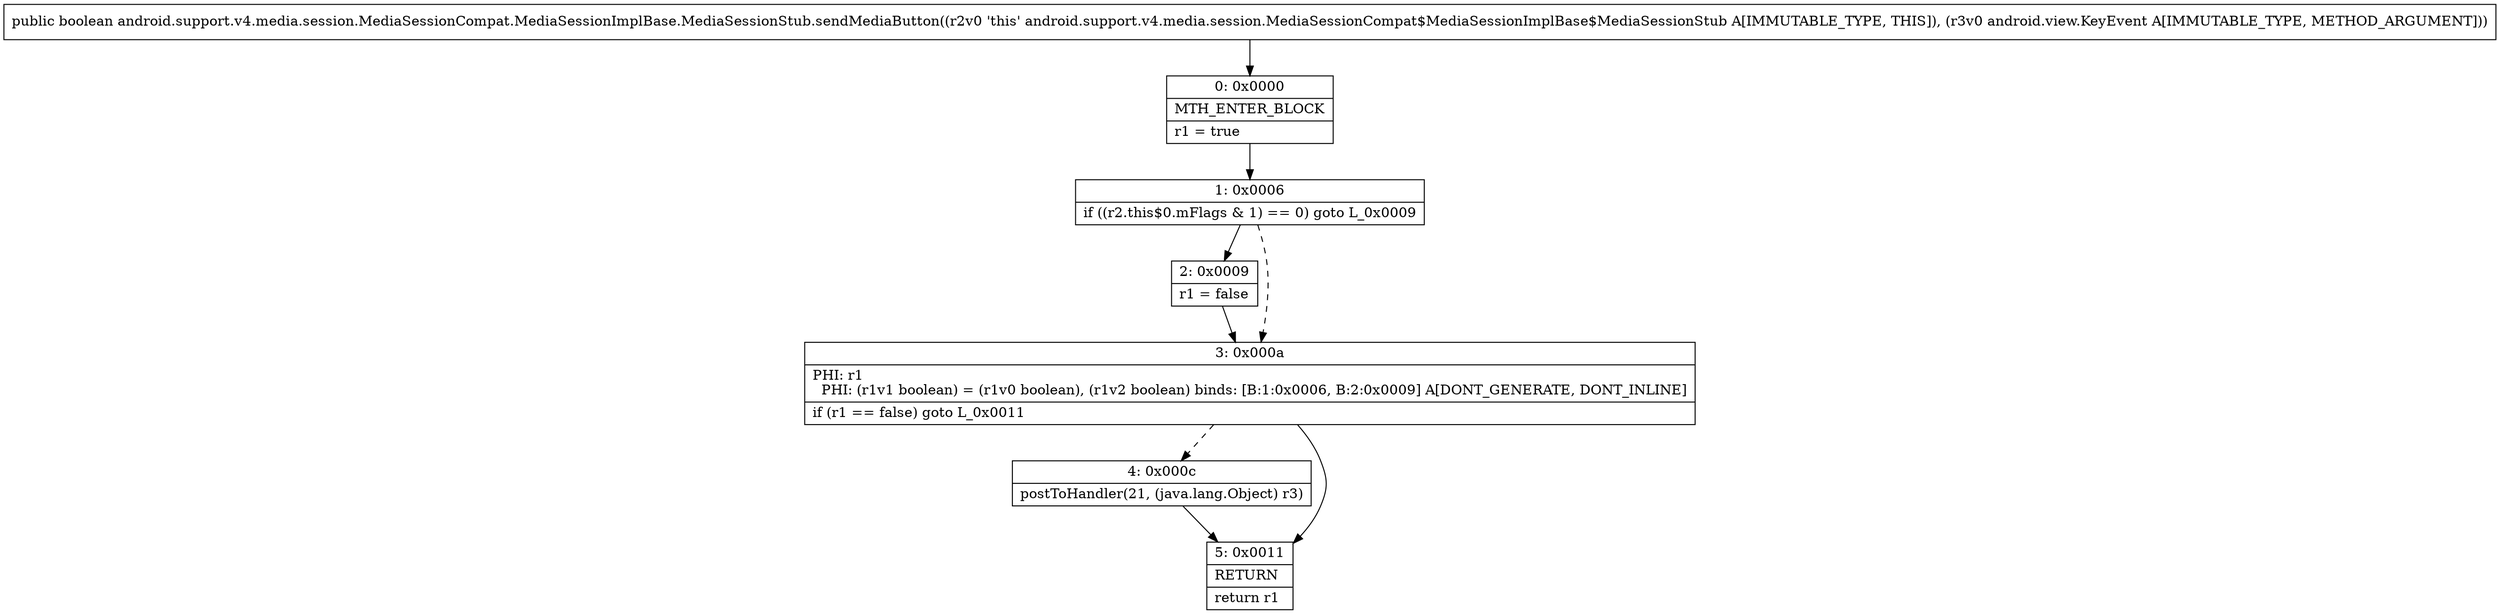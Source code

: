 digraph "CFG forandroid.support.v4.media.session.MediaSessionCompat.MediaSessionImplBase.MediaSessionStub.sendMediaButton(Landroid\/view\/KeyEvent;)Z" {
Node_0 [shape=record,label="{0\:\ 0x0000|MTH_ENTER_BLOCK\l|r1 = true\l}"];
Node_1 [shape=record,label="{1\:\ 0x0006|if ((r2.this$0.mFlags & 1) == 0) goto L_0x0009\l}"];
Node_2 [shape=record,label="{2\:\ 0x0009|r1 = false\l}"];
Node_3 [shape=record,label="{3\:\ 0x000a|PHI: r1 \l  PHI: (r1v1 boolean) = (r1v0 boolean), (r1v2 boolean) binds: [B:1:0x0006, B:2:0x0009] A[DONT_GENERATE, DONT_INLINE]\l|if (r1 == false) goto L_0x0011\l}"];
Node_4 [shape=record,label="{4\:\ 0x000c|postToHandler(21, (java.lang.Object) r3)\l}"];
Node_5 [shape=record,label="{5\:\ 0x0011|RETURN\l|return r1\l}"];
MethodNode[shape=record,label="{public boolean android.support.v4.media.session.MediaSessionCompat.MediaSessionImplBase.MediaSessionStub.sendMediaButton((r2v0 'this' android.support.v4.media.session.MediaSessionCompat$MediaSessionImplBase$MediaSessionStub A[IMMUTABLE_TYPE, THIS]), (r3v0 android.view.KeyEvent A[IMMUTABLE_TYPE, METHOD_ARGUMENT])) }"];
MethodNode -> Node_0;
Node_0 -> Node_1;
Node_1 -> Node_2;
Node_1 -> Node_3[style=dashed];
Node_2 -> Node_3;
Node_3 -> Node_4[style=dashed];
Node_3 -> Node_5;
Node_4 -> Node_5;
}

